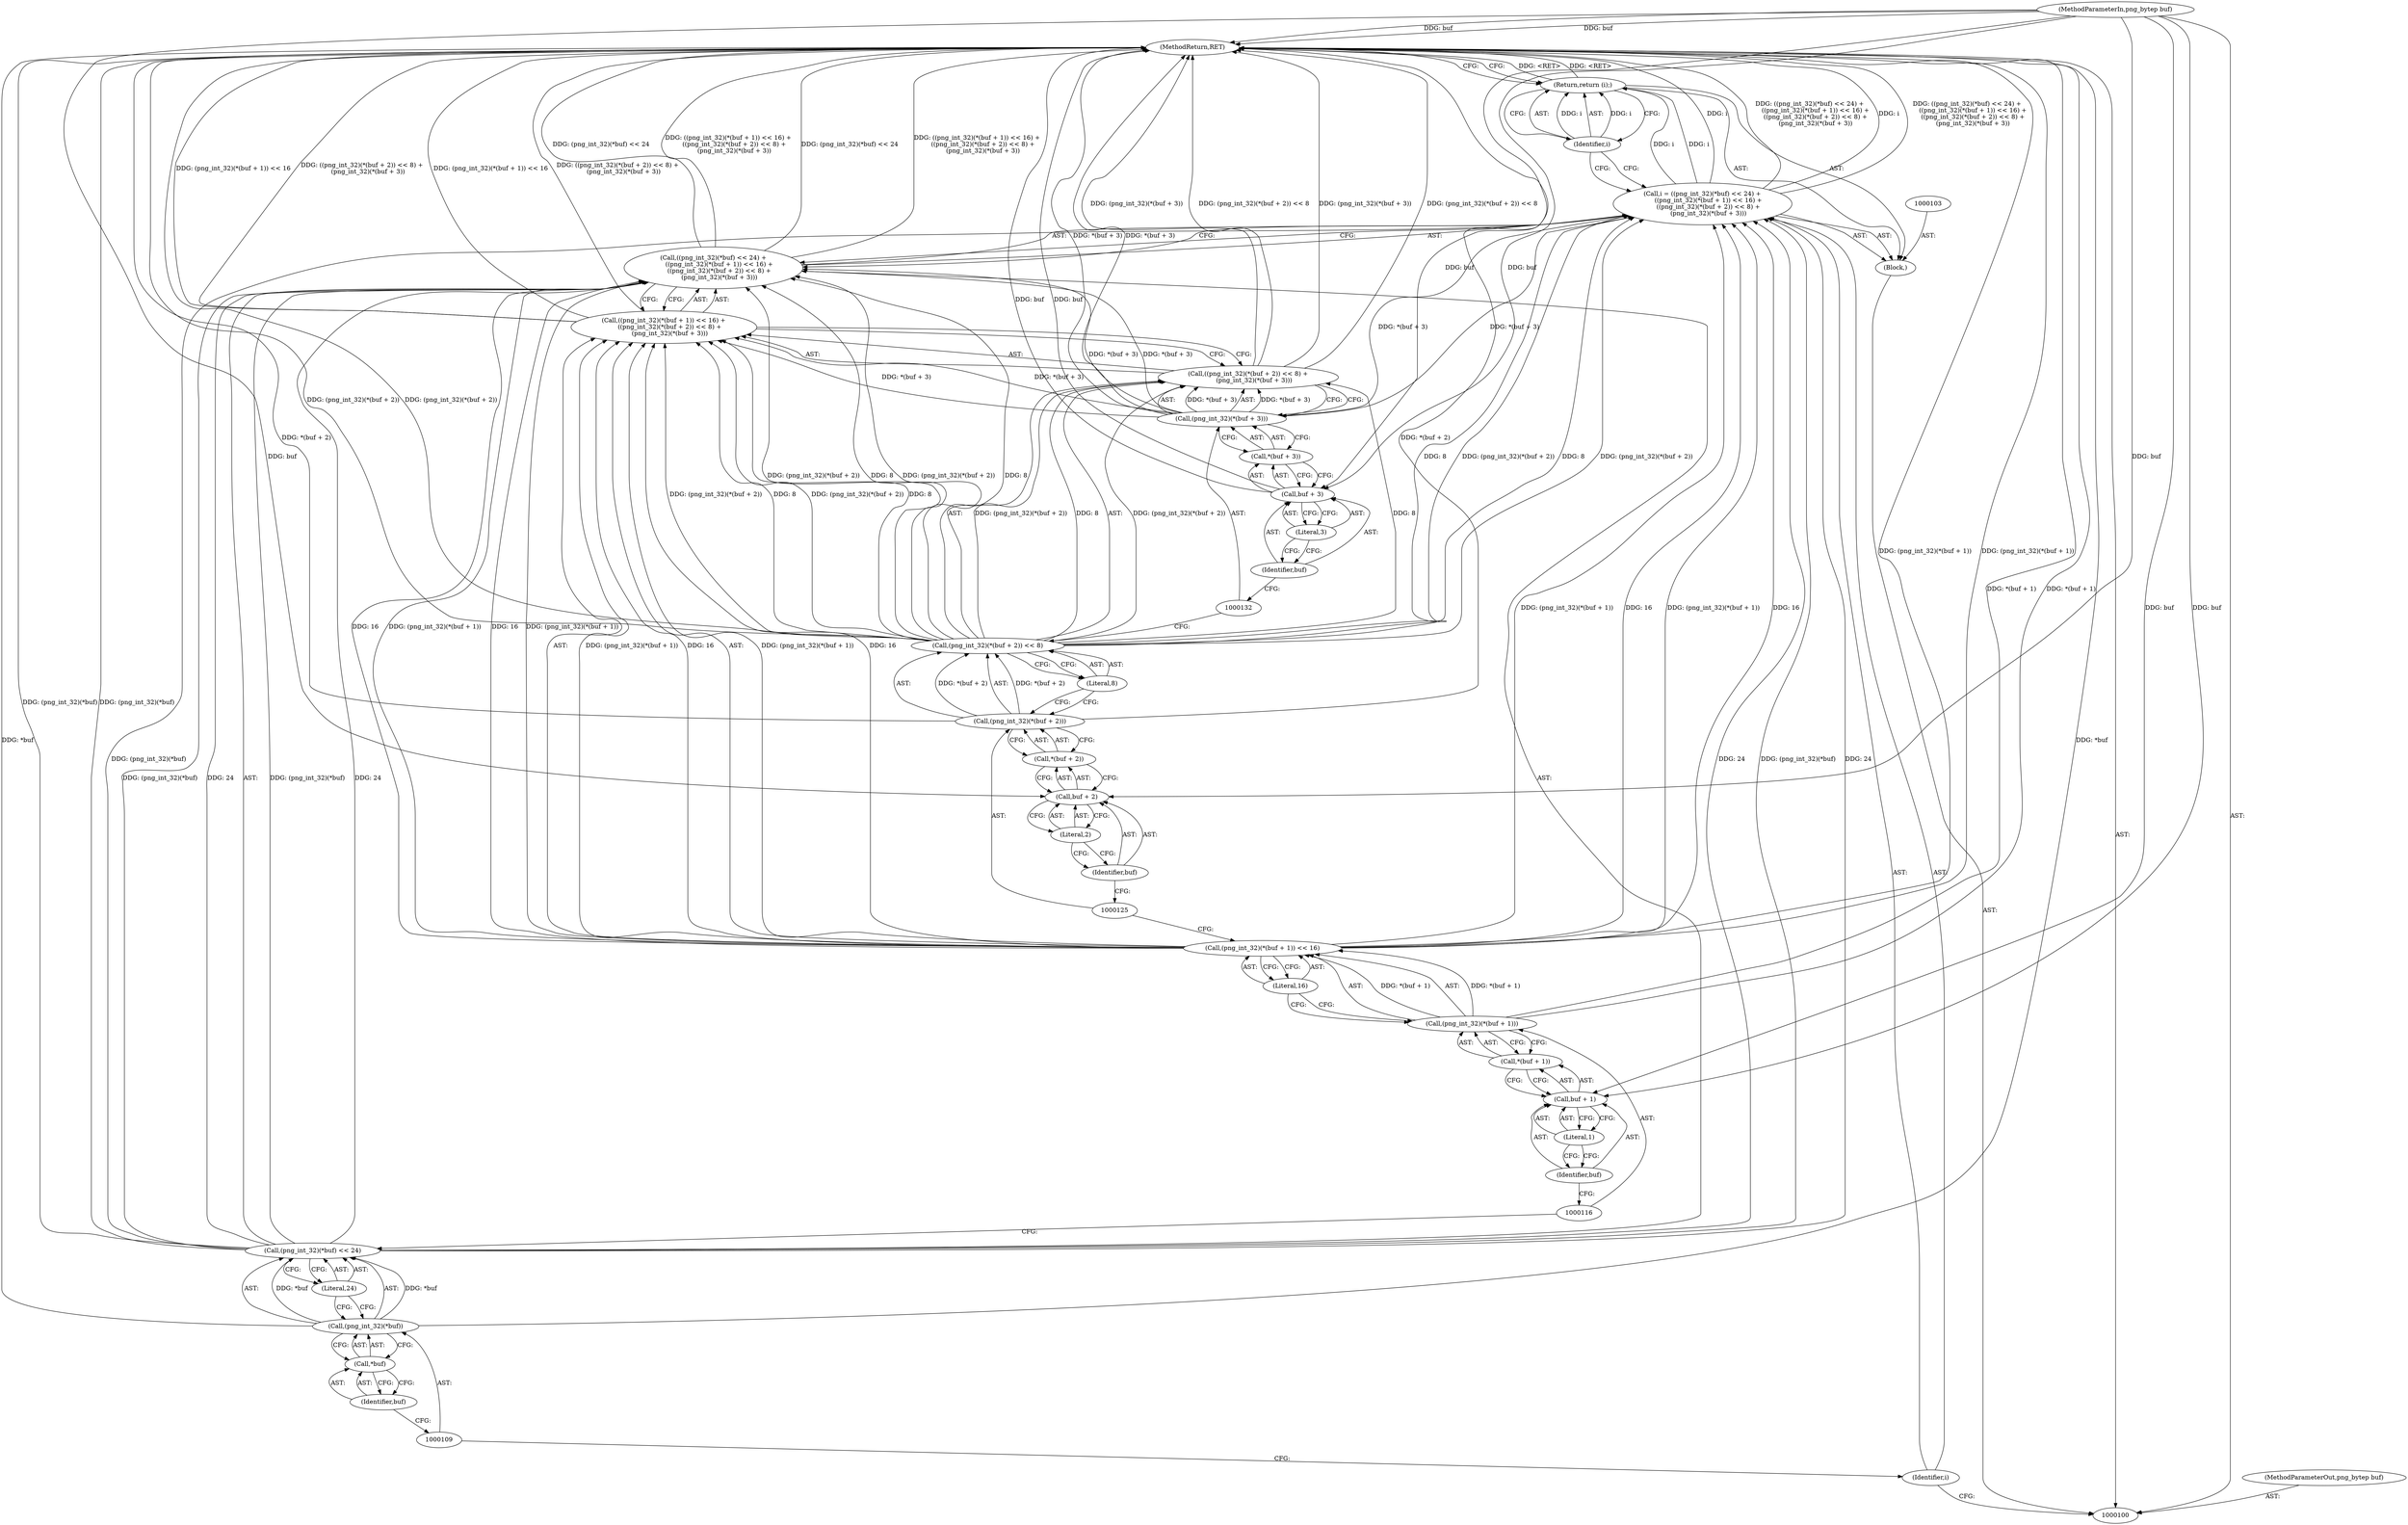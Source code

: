 digraph "1_Chrome_7f3d85b096f66870a15b37c2f40b219b2e292693_11" {
"1000139" [label="(MethodReturn,RET)"];
"1000101" [label="(MethodParameterIn,png_bytep buf)"];
"1000169" [label="(MethodParameterOut,png_bytep buf)"];
"1000102" [label="(Block,)"];
"1000104" [label="(Call,i = ((png_int_32)(*buf) << 24) +\n      ((png_int_32)(*(buf + 1)) << 16) +\n      ((png_int_32)(*(buf + 2)) << 8) +\n      (png_int_32)(*(buf + 3)))"];
"1000105" [label="(Identifier,i)"];
"1000106" [label="(Call,((png_int_32)(*buf) << 24) +\n      ((png_int_32)(*(buf + 1)) << 16) +\n      ((png_int_32)(*(buf + 2)) << 8) +\n      (png_int_32)(*(buf + 3)))"];
"1000107" [label="(Call,(png_int_32)(*buf) << 24)"];
"1000108" [label="(Call,(png_int_32)(*buf))"];
"1000110" [label="(Call,*buf)"];
"1000111" [label="(Identifier,buf)"];
"1000112" [label="(Literal,24)"];
"1000117" [label="(Call,*(buf + 1))"];
"1000118" [label="(Call,buf + 1)"];
"1000119" [label="(Identifier,buf)"];
"1000120" [label="(Literal,1)"];
"1000121" [label="(Literal,16)"];
"1000113" [label="(Call,((png_int_32)(*(buf + 1)) << 16) +\n      ((png_int_32)(*(buf + 2)) << 8) +\n      (png_int_32)(*(buf + 3)))"];
"1000114" [label="(Call,(png_int_32)(*(buf + 1)) << 16)"];
"1000115" [label="(Call,(png_int_32)(*(buf + 1)))"];
"1000126" [label="(Call,*(buf + 2))"];
"1000127" [label="(Call,buf + 2)"];
"1000128" [label="(Identifier,buf)"];
"1000129" [label="(Literal,2)"];
"1000130" [label="(Literal,8)"];
"1000122" [label="(Call,((png_int_32)(*(buf + 2)) << 8) +\n      (png_int_32)(*(buf + 3)))"];
"1000123" [label="(Call,(png_int_32)(*(buf + 2)) << 8)"];
"1000124" [label="(Call,(png_int_32)(*(buf + 2)))"];
"1000133" [label="(Call,*(buf + 3))"];
"1000134" [label="(Call,buf + 3)"];
"1000135" [label="(Identifier,buf)"];
"1000136" [label="(Literal,3)"];
"1000131" [label="(Call,(png_int_32)(*(buf + 3)))"];
"1000138" [label="(Identifier,i)"];
"1000137" [label="(Return,return (i);)"];
"1000139" -> "1000100"  [label="AST: "];
"1000139" -> "1000137"  [label="CFG: "];
"1000115" -> "1000139"  [label="DDG: *(buf + 1)"];
"1000124" -> "1000139"  [label="DDG: *(buf + 2)"];
"1000107" -> "1000139"  [label="DDG: (png_int_32)(*buf)"];
"1000106" -> "1000139"  [label="DDG: (png_int_32)(*buf) << 24"];
"1000106" -> "1000139"  [label="DDG: ((png_int_32)(*(buf + 1)) << 16) +\n      ((png_int_32)(*(buf + 2)) << 8) +\n      (png_int_32)(*(buf + 3))"];
"1000104" -> "1000139"  [label="DDG: i"];
"1000104" -> "1000139"  [label="DDG: ((png_int_32)(*buf) << 24) +\n      ((png_int_32)(*(buf + 1)) << 16) +\n      ((png_int_32)(*(buf + 2)) << 8) +\n      (png_int_32)(*(buf + 3))"];
"1000113" -> "1000139"  [label="DDG: (png_int_32)(*(buf + 1)) << 16"];
"1000113" -> "1000139"  [label="DDG: ((png_int_32)(*(buf + 2)) << 8) +\n      (png_int_32)(*(buf + 3))"];
"1000122" -> "1000139"  [label="DDG: (png_int_32)(*(buf + 2)) << 8"];
"1000122" -> "1000139"  [label="DDG: (png_int_32)(*(buf + 3))"];
"1000114" -> "1000139"  [label="DDG: (png_int_32)(*(buf + 1))"];
"1000131" -> "1000139"  [label="DDG: *(buf + 3)"];
"1000134" -> "1000139"  [label="DDG: buf"];
"1000101" -> "1000139"  [label="DDG: buf"];
"1000108" -> "1000139"  [label="DDG: *buf"];
"1000123" -> "1000139"  [label="DDG: (png_int_32)(*(buf + 2))"];
"1000137" -> "1000139"  [label="DDG: <RET>"];
"1000101" -> "1000100"  [label="AST: "];
"1000101" -> "1000139"  [label="DDG: buf"];
"1000101" -> "1000118"  [label="DDG: buf"];
"1000101" -> "1000127"  [label="DDG: buf"];
"1000101" -> "1000134"  [label="DDG: buf"];
"1000169" -> "1000100"  [label="AST: "];
"1000102" -> "1000100"  [label="AST: "];
"1000103" -> "1000102"  [label="AST: "];
"1000104" -> "1000102"  [label="AST: "];
"1000137" -> "1000102"  [label="AST: "];
"1000104" -> "1000102"  [label="AST: "];
"1000104" -> "1000106"  [label="CFG: "];
"1000105" -> "1000104"  [label="AST: "];
"1000106" -> "1000104"  [label="AST: "];
"1000138" -> "1000104"  [label="CFG: "];
"1000104" -> "1000139"  [label="DDG: i"];
"1000104" -> "1000139"  [label="DDG: ((png_int_32)(*buf) << 24) +\n      ((png_int_32)(*(buf + 1)) << 16) +\n      ((png_int_32)(*(buf + 2)) << 8) +\n      (png_int_32)(*(buf + 3))"];
"1000107" -> "1000104"  [label="DDG: (png_int_32)(*buf)"];
"1000107" -> "1000104"  [label="DDG: 24"];
"1000114" -> "1000104"  [label="DDG: (png_int_32)(*(buf + 1))"];
"1000114" -> "1000104"  [label="DDG: 16"];
"1000123" -> "1000104"  [label="DDG: (png_int_32)(*(buf + 2))"];
"1000123" -> "1000104"  [label="DDG: 8"];
"1000131" -> "1000104"  [label="DDG: *(buf + 3)"];
"1000104" -> "1000137"  [label="DDG: i"];
"1000105" -> "1000104"  [label="AST: "];
"1000105" -> "1000100"  [label="CFG: "];
"1000109" -> "1000105"  [label="CFG: "];
"1000106" -> "1000104"  [label="AST: "];
"1000106" -> "1000113"  [label="CFG: "];
"1000107" -> "1000106"  [label="AST: "];
"1000113" -> "1000106"  [label="AST: "];
"1000104" -> "1000106"  [label="CFG: "];
"1000106" -> "1000139"  [label="DDG: (png_int_32)(*buf) << 24"];
"1000106" -> "1000139"  [label="DDG: ((png_int_32)(*(buf + 1)) << 16) +\n      ((png_int_32)(*(buf + 2)) << 8) +\n      (png_int_32)(*(buf + 3))"];
"1000107" -> "1000106"  [label="DDG: (png_int_32)(*buf)"];
"1000107" -> "1000106"  [label="DDG: 24"];
"1000114" -> "1000106"  [label="DDG: (png_int_32)(*(buf + 1))"];
"1000114" -> "1000106"  [label="DDG: 16"];
"1000123" -> "1000106"  [label="DDG: (png_int_32)(*(buf + 2))"];
"1000123" -> "1000106"  [label="DDG: 8"];
"1000131" -> "1000106"  [label="DDG: *(buf + 3)"];
"1000107" -> "1000106"  [label="AST: "];
"1000107" -> "1000112"  [label="CFG: "];
"1000108" -> "1000107"  [label="AST: "];
"1000112" -> "1000107"  [label="AST: "];
"1000116" -> "1000107"  [label="CFG: "];
"1000107" -> "1000139"  [label="DDG: (png_int_32)(*buf)"];
"1000107" -> "1000104"  [label="DDG: (png_int_32)(*buf)"];
"1000107" -> "1000104"  [label="DDG: 24"];
"1000107" -> "1000106"  [label="DDG: (png_int_32)(*buf)"];
"1000107" -> "1000106"  [label="DDG: 24"];
"1000108" -> "1000107"  [label="DDG: *buf"];
"1000108" -> "1000107"  [label="AST: "];
"1000108" -> "1000110"  [label="CFG: "];
"1000109" -> "1000108"  [label="AST: "];
"1000110" -> "1000108"  [label="AST: "];
"1000112" -> "1000108"  [label="CFG: "];
"1000108" -> "1000139"  [label="DDG: *buf"];
"1000108" -> "1000107"  [label="DDG: *buf"];
"1000110" -> "1000108"  [label="AST: "];
"1000110" -> "1000111"  [label="CFG: "];
"1000111" -> "1000110"  [label="AST: "];
"1000108" -> "1000110"  [label="CFG: "];
"1000111" -> "1000110"  [label="AST: "];
"1000111" -> "1000109"  [label="CFG: "];
"1000110" -> "1000111"  [label="CFG: "];
"1000112" -> "1000107"  [label="AST: "];
"1000112" -> "1000108"  [label="CFG: "];
"1000107" -> "1000112"  [label="CFG: "];
"1000117" -> "1000115"  [label="AST: "];
"1000117" -> "1000118"  [label="CFG: "];
"1000118" -> "1000117"  [label="AST: "];
"1000115" -> "1000117"  [label="CFG: "];
"1000118" -> "1000117"  [label="AST: "];
"1000118" -> "1000120"  [label="CFG: "];
"1000119" -> "1000118"  [label="AST: "];
"1000120" -> "1000118"  [label="AST: "];
"1000117" -> "1000118"  [label="CFG: "];
"1000101" -> "1000118"  [label="DDG: buf"];
"1000119" -> "1000118"  [label="AST: "];
"1000119" -> "1000116"  [label="CFG: "];
"1000120" -> "1000119"  [label="CFG: "];
"1000120" -> "1000118"  [label="AST: "];
"1000120" -> "1000119"  [label="CFG: "];
"1000118" -> "1000120"  [label="CFG: "];
"1000121" -> "1000114"  [label="AST: "];
"1000121" -> "1000115"  [label="CFG: "];
"1000114" -> "1000121"  [label="CFG: "];
"1000113" -> "1000106"  [label="AST: "];
"1000113" -> "1000122"  [label="CFG: "];
"1000114" -> "1000113"  [label="AST: "];
"1000122" -> "1000113"  [label="AST: "];
"1000106" -> "1000113"  [label="CFG: "];
"1000113" -> "1000139"  [label="DDG: (png_int_32)(*(buf + 1)) << 16"];
"1000113" -> "1000139"  [label="DDG: ((png_int_32)(*(buf + 2)) << 8) +\n      (png_int_32)(*(buf + 3))"];
"1000114" -> "1000113"  [label="DDG: (png_int_32)(*(buf + 1))"];
"1000114" -> "1000113"  [label="DDG: 16"];
"1000123" -> "1000113"  [label="DDG: (png_int_32)(*(buf + 2))"];
"1000123" -> "1000113"  [label="DDG: 8"];
"1000131" -> "1000113"  [label="DDG: *(buf + 3)"];
"1000114" -> "1000113"  [label="AST: "];
"1000114" -> "1000121"  [label="CFG: "];
"1000115" -> "1000114"  [label="AST: "];
"1000121" -> "1000114"  [label="AST: "];
"1000125" -> "1000114"  [label="CFG: "];
"1000114" -> "1000139"  [label="DDG: (png_int_32)(*(buf + 1))"];
"1000114" -> "1000104"  [label="DDG: (png_int_32)(*(buf + 1))"];
"1000114" -> "1000104"  [label="DDG: 16"];
"1000114" -> "1000106"  [label="DDG: (png_int_32)(*(buf + 1))"];
"1000114" -> "1000106"  [label="DDG: 16"];
"1000114" -> "1000113"  [label="DDG: (png_int_32)(*(buf + 1))"];
"1000114" -> "1000113"  [label="DDG: 16"];
"1000115" -> "1000114"  [label="DDG: *(buf + 1)"];
"1000115" -> "1000114"  [label="AST: "];
"1000115" -> "1000117"  [label="CFG: "];
"1000116" -> "1000115"  [label="AST: "];
"1000117" -> "1000115"  [label="AST: "];
"1000121" -> "1000115"  [label="CFG: "];
"1000115" -> "1000139"  [label="DDG: *(buf + 1)"];
"1000115" -> "1000114"  [label="DDG: *(buf + 1)"];
"1000126" -> "1000124"  [label="AST: "];
"1000126" -> "1000127"  [label="CFG: "];
"1000127" -> "1000126"  [label="AST: "];
"1000124" -> "1000126"  [label="CFG: "];
"1000127" -> "1000126"  [label="AST: "];
"1000127" -> "1000129"  [label="CFG: "];
"1000128" -> "1000127"  [label="AST: "];
"1000129" -> "1000127"  [label="AST: "];
"1000126" -> "1000127"  [label="CFG: "];
"1000101" -> "1000127"  [label="DDG: buf"];
"1000128" -> "1000127"  [label="AST: "];
"1000128" -> "1000125"  [label="CFG: "];
"1000129" -> "1000128"  [label="CFG: "];
"1000129" -> "1000127"  [label="AST: "];
"1000129" -> "1000128"  [label="CFG: "];
"1000127" -> "1000129"  [label="CFG: "];
"1000130" -> "1000123"  [label="AST: "];
"1000130" -> "1000124"  [label="CFG: "];
"1000123" -> "1000130"  [label="CFG: "];
"1000122" -> "1000113"  [label="AST: "];
"1000122" -> "1000131"  [label="CFG: "];
"1000123" -> "1000122"  [label="AST: "];
"1000131" -> "1000122"  [label="AST: "];
"1000113" -> "1000122"  [label="CFG: "];
"1000122" -> "1000139"  [label="DDG: (png_int_32)(*(buf + 2)) << 8"];
"1000122" -> "1000139"  [label="DDG: (png_int_32)(*(buf + 3))"];
"1000123" -> "1000122"  [label="DDG: (png_int_32)(*(buf + 2))"];
"1000123" -> "1000122"  [label="DDG: 8"];
"1000131" -> "1000122"  [label="DDG: *(buf + 3)"];
"1000123" -> "1000122"  [label="AST: "];
"1000123" -> "1000130"  [label="CFG: "];
"1000124" -> "1000123"  [label="AST: "];
"1000130" -> "1000123"  [label="AST: "];
"1000132" -> "1000123"  [label="CFG: "];
"1000123" -> "1000139"  [label="DDG: (png_int_32)(*(buf + 2))"];
"1000123" -> "1000104"  [label="DDG: (png_int_32)(*(buf + 2))"];
"1000123" -> "1000104"  [label="DDG: 8"];
"1000123" -> "1000106"  [label="DDG: (png_int_32)(*(buf + 2))"];
"1000123" -> "1000106"  [label="DDG: 8"];
"1000123" -> "1000113"  [label="DDG: (png_int_32)(*(buf + 2))"];
"1000123" -> "1000113"  [label="DDG: 8"];
"1000123" -> "1000122"  [label="DDG: (png_int_32)(*(buf + 2))"];
"1000123" -> "1000122"  [label="DDG: 8"];
"1000124" -> "1000123"  [label="DDG: *(buf + 2)"];
"1000124" -> "1000123"  [label="AST: "];
"1000124" -> "1000126"  [label="CFG: "];
"1000125" -> "1000124"  [label="AST: "];
"1000126" -> "1000124"  [label="AST: "];
"1000130" -> "1000124"  [label="CFG: "];
"1000124" -> "1000139"  [label="DDG: *(buf + 2)"];
"1000124" -> "1000123"  [label="DDG: *(buf + 2)"];
"1000133" -> "1000131"  [label="AST: "];
"1000133" -> "1000134"  [label="CFG: "];
"1000134" -> "1000133"  [label="AST: "];
"1000131" -> "1000133"  [label="CFG: "];
"1000134" -> "1000133"  [label="AST: "];
"1000134" -> "1000136"  [label="CFG: "];
"1000135" -> "1000134"  [label="AST: "];
"1000136" -> "1000134"  [label="AST: "];
"1000133" -> "1000134"  [label="CFG: "];
"1000134" -> "1000139"  [label="DDG: buf"];
"1000101" -> "1000134"  [label="DDG: buf"];
"1000135" -> "1000134"  [label="AST: "];
"1000135" -> "1000132"  [label="CFG: "];
"1000136" -> "1000135"  [label="CFG: "];
"1000136" -> "1000134"  [label="AST: "];
"1000136" -> "1000135"  [label="CFG: "];
"1000134" -> "1000136"  [label="CFG: "];
"1000131" -> "1000122"  [label="AST: "];
"1000131" -> "1000133"  [label="CFG: "];
"1000132" -> "1000131"  [label="AST: "];
"1000133" -> "1000131"  [label="AST: "];
"1000122" -> "1000131"  [label="CFG: "];
"1000131" -> "1000139"  [label="DDG: *(buf + 3)"];
"1000131" -> "1000104"  [label="DDG: *(buf + 3)"];
"1000131" -> "1000106"  [label="DDG: *(buf + 3)"];
"1000131" -> "1000113"  [label="DDG: *(buf + 3)"];
"1000131" -> "1000122"  [label="DDG: *(buf + 3)"];
"1000138" -> "1000137"  [label="AST: "];
"1000138" -> "1000104"  [label="CFG: "];
"1000137" -> "1000138"  [label="CFG: "];
"1000138" -> "1000137"  [label="DDG: i"];
"1000137" -> "1000102"  [label="AST: "];
"1000137" -> "1000138"  [label="CFG: "];
"1000138" -> "1000137"  [label="AST: "];
"1000139" -> "1000137"  [label="CFG: "];
"1000137" -> "1000139"  [label="DDG: <RET>"];
"1000138" -> "1000137"  [label="DDG: i"];
"1000104" -> "1000137"  [label="DDG: i"];
}
